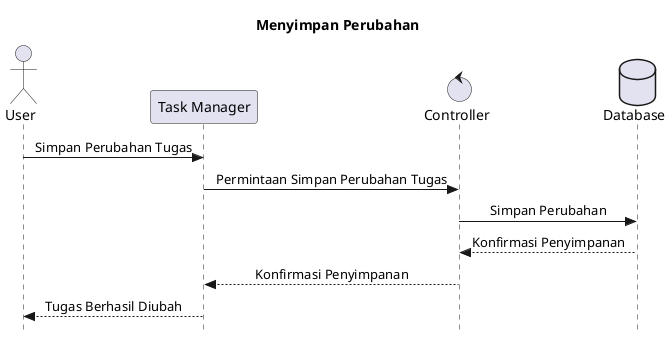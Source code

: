 @startuml simpan_perubahan

title Menyimpan Perubahan
skinparam Style strictuml
skinparam SequenceMessageAlignment center

actor User
participant "Task Manager" as TM
control Controller
database Database

User -> TM: Simpan Perubahan Tugas
TM -> Controller: Permintaan Simpan Perubahan Tugas
Controller -> Database: Simpan Perubahan
Database --> Controller: Konfirmasi Penyimpanan
Controller --> TM: Konfirmasi Penyimpanan
TM --> User: Tugas Berhasil Diubah

@enduml